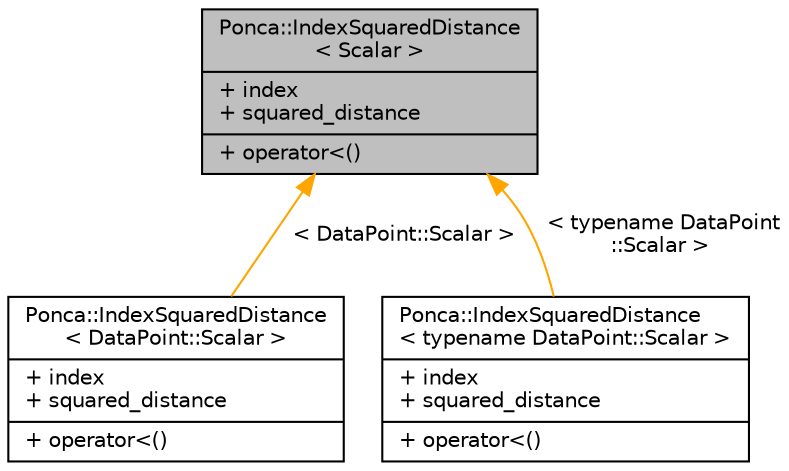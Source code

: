 digraph "Ponca::IndexSquaredDistance&lt; Scalar &gt;"
{
 // INTERACTIVE_SVG=YES
 // LATEX_PDF_SIZE
  bgcolor="transparent";
  edge [fontname="Helvetica",fontsize="10",labelfontname="Helvetica",labelfontsize="10"];
  node [fontname="Helvetica",fontsize="10",shape=record];
  Node1 [label="{Ponca::IndexSquaredDistance\l\< Scalar \>\n|+ index\l+ squared_distance\l|+ operator\<()\l}",height=0.2,width=0.4,color="black", fillcolor="grey75", style="filled", fontcolor="black",tooltip="Associates an index with a distance."];
  Node1 -> Node2 [dir="back",color="orange",fontsize="10",style="solid",label=" \< DataPoint::Scalar \>" ,fontname="Helvetica"];
  Node2 [label="{Ponca::IndexSquaredDistance\l\< DataPoint::Scalar \>\n|+ index\l+ squared_distance\l|+ operator\<()\l}",height=0.2,width=0.4,color="black",URL="$group__spatialpartitioning.html",tooltip=" "];
  Node1 -> Node3 [dir="back",color="orange",fontsize="10",style="solid",label=" \< typename DataPoint\l::Scalar \>" ,fontname="Helvetica"];
  Node3 [label="{Ponca::IndexSquaredDistance\l\< typename DataPoint::Scalar \>\n|+ index\l+ squared_distance\l|+ operator\<()\l}",height=0.2,width=0.4,color="black",URL="$group__spatialpartitioning.html",tooltip=" "];
}
